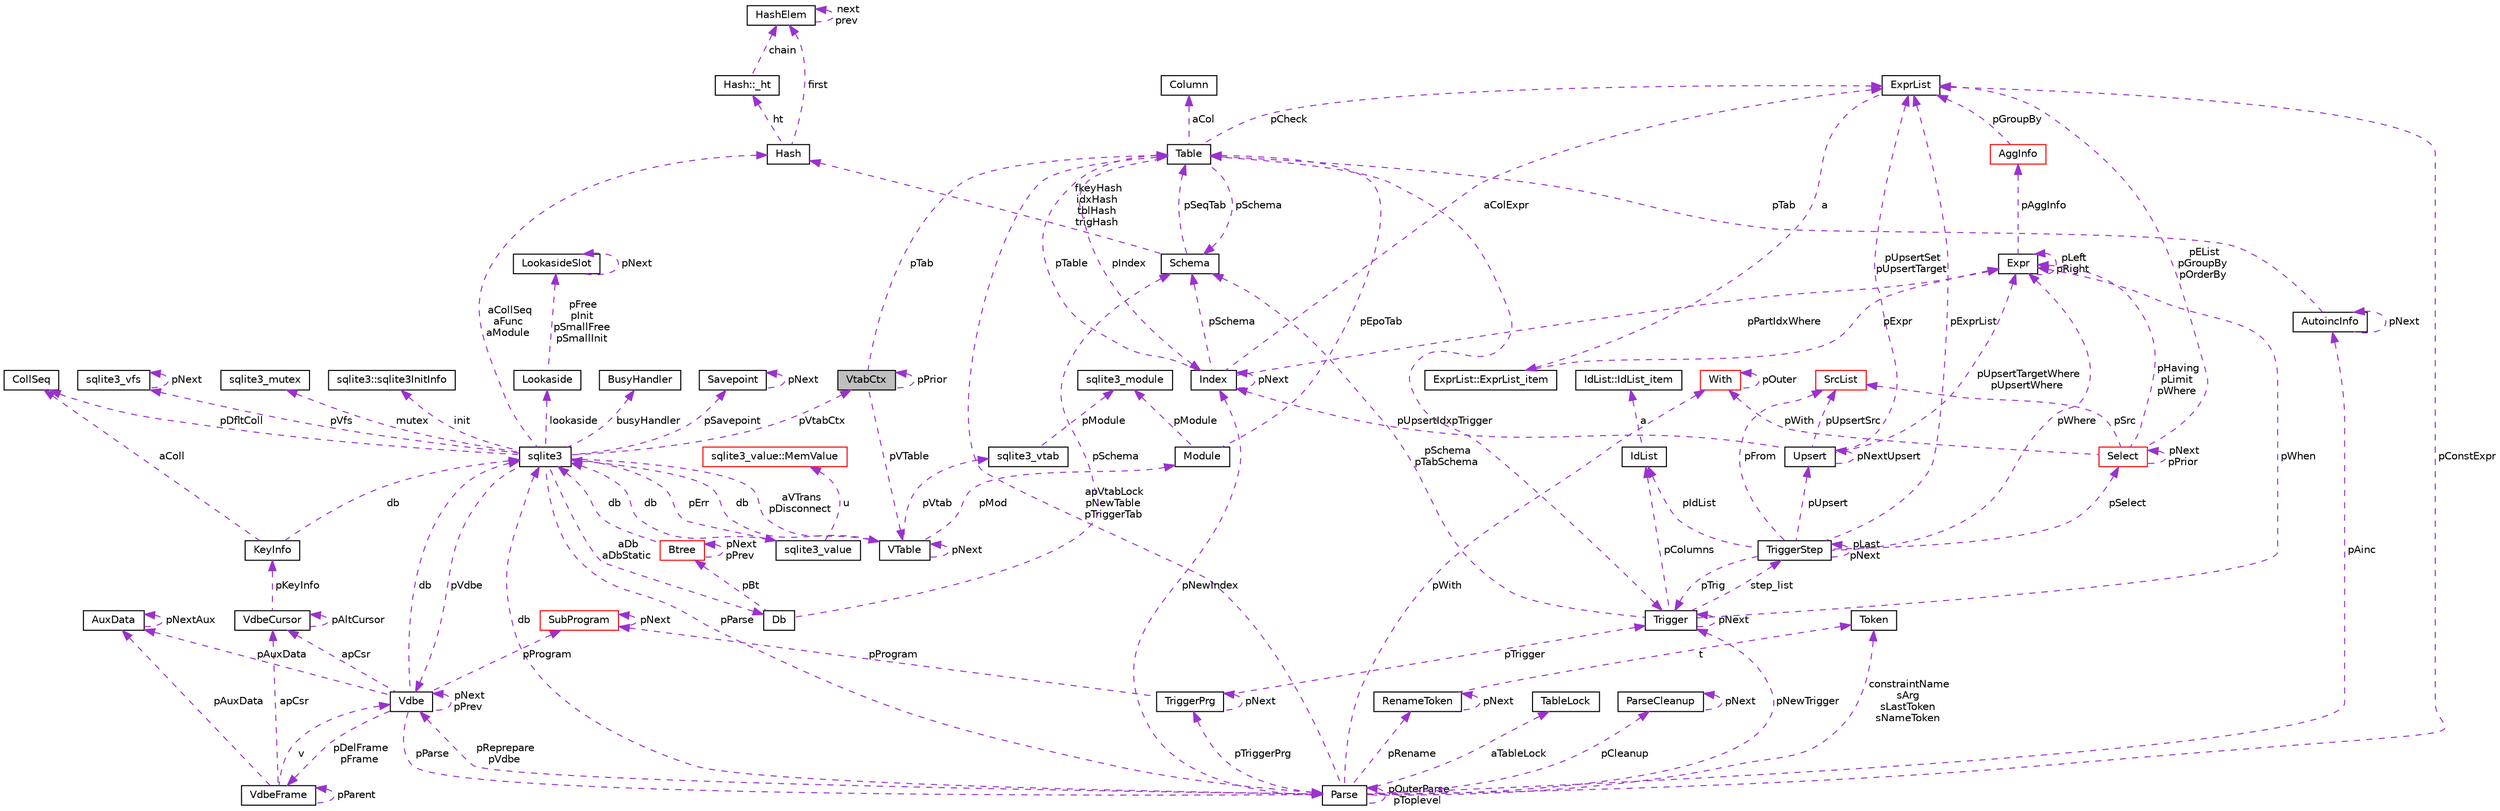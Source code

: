 digraph "VtabCtx"
{
 // LATEX_PDF_SIZE
  edge [fontname="Helvetica",fontsize="10",labelfontname="Helvetica",labelfontsize="10"];
  node [fontname="Helvetica",fontsize="10",shape=record];
  Node1 [label="VtabCtx",height=0.2,width=0.4,color="black", fillcolor="grey75", style="filled", fontcolor="black",tooltip=" "];
  Node2 -> Node1 [dir="back",color="darkorchid3",fontsize="10",style="dashed",label=" pVTable" ,fontname="Helvetica"];
  Node2 [label="VTable",height=0.2,width=0.4,color="black", fillcolor="white", style="filled",URL="$db/d1b/sqlite3_8c.html#d9/dde/structVTable",tooltip=" "];
  Node3 -> Node2 [dir="back",color="darkorchid3",fontsize="10",style="dashed",label=" db" ,fontname="Helvetica"];
  Node3 [label="sqlite3",height=0.2,width=0.4,color="black", fillcolor="white", style="filled",URL="$d9/dcd/structsqlite3.html",tooltip=" "];
  Node4 -> Node3 [dir="back",color="darkorchid3",fontsize="10",style="dashed",label=" pVfs" ,fontname="Helvetica"];
  Node4 [label="sqlite3_vfs",height=0.2,width=0.4,color="black", fillcolor="white", style="filled",URL="$d3/d36/structsqlite3__vfs.html",tooltip=" "];
  Node4 -> Node4 [dir="back",color="darkorchid3",fontsize="10",style="dashed",label=" pNext" ,fontname="Helvetica"];
  Node5 -> Node3 [dir="back",color="darkorchid3",fontsize="10",style="dashed",label=" pVdbe" ,fontname="Helvetica"];
  Node5 [label="Vdbe",height=0.2,width=0.4,color="black", fillcolor="white", style="filled",URL="$db/d1b/sqlite3_8c.html#de/d53/structVdbe",tooltip=" "];
  Node3 -> Node5 [dir="back",color="darkorchid3",fontsize="10",style="dashed",label=" db" ,fontname="Helvetica"];
  Node5 -> Node5 [dir="back",color="darkorchid3",fontsize="10",style="dashed",label=" pNext\npPrev" ,fontname="Helvetica"];
  Node6 -> Node5 [dir="back",color="darkorchid3",fontsize="10",style="dashed",label=" pParse" ,fontname="Helvetica"];
  Node6 [label="Parse",height=0.2,width=0.4,color="black", fillcolor="white", style="filled",URL="$db/d1b/sqlite3_8c.html#db/dbb/structParse",tooltip=" "];
  Node3 -> Node6 [dir="back",color="darkorchid3",fontsize="10",style="dashed",label=" db" ,fontname="Helvetica"];
  Node5 -> Node6 [dir="back",color="darkorchid3",fontsize="10",style="dashed",label=" pReprepare\npVdbe" ,fontname="Helvetica"];
  Node7 -> Node6 [dir="back",color="darkorchid3",fontsize="10",style="dashed",label=" pConstExpr" ,fontname="Helvetica"];
  Node7 [label="ExprList",height=0.2,width=0.4,color="black", fillcolor="white", style="filled",URL="$db/d1b/sqlite3_8c.html#d5/d5c/structExprList",tooltip=" "];
  Node8 -> Node7 [dir="back",color="darkorchid3",fontsize="10",style="dashed",label=" a" ,fontname="Helvetica"];
  Node8 [label="ExprList::ExprList_item",height=0.2,width=0.4,color="black", fillcolor="white", style="filled",URL="$db/d1b/sqlite3_8c.html#d8/dae/structExprList_1_1ExprList__item",tooltip=" "];
  Node9 -> Node8 [dir="back",color="darkorchid3",fontsize="10",style="dashed",label=" pExpr" ,fontname="Helvetica"];
  Node9 [label="Expr",height=0.2,width=0.4,color="black", fillcolor="white", style="filled",URL="$db/d1b/sqlite3_8c.html#d4/dfb/structExpr",tooltip=" "];
  Node9 -> Node9 [dir="back",color="darkorchid3",fontsize="10",style="dashed",label=" pLeft\npRight" ,fontname="Helvetica"];
  Node10 -> Node9 [dir="back",color="darkorchid3",fontsize="10",style="dashed",label=" pAggInfo" ,fontname="Helvetica"];
  Node10 [label="AggInfo",height=0.2,width=0.4,color="red", fillcolor="white", style="filled",URL="$db/d1b/sqlite3_8c.html#d2/dc8/structAggInfo",tooltip=" "];
  Node7 -> Node10 [dir="back",color="darkorchid3",fontsize="10",style="dashed",label=" pGroupBy" ,fontname="Helvetica"];
  Node33 -> Node6 [dir="back",color="darkorchid3",fontsize="10",style="dashed",label=" constraintName\nsArg\nsLastToken\nsNameToken" ,fontname="Helvetica"];
  Node33 [label="Token",height=0.2,width=0.4,color="black", fillcolor="white", style="filled",URL="$db/d1b/sqlite3_8c.html#df/dcd/structToken",tooltip=" "];
  Node34 -> Node6 [dir="back",color="darkorchid3",fontsize="10",style="dashed",label=" aTableLock" ,fontname="Helvetica"];
  Node34 [label="TableLock",height=0.2,width=0.4,color="black", fillcolor="white", style="filled",URL="$db/d1b/sqlite3_8c.html#d1/d79/structTableLock",tooltip=" "];
  Node35 -> Node6 [dir="back",color="darkorchid3",fontsize="10",style="dashed",label=" pAinc" ,fontname="Helvetica"];
  Node35 [label="AutoincInfo",height=0.2,width=0.4,color="black", fillcolor="white", style="filled",URL="$db/d1b/sqlite3_8c.html#db/d7b/structAutoincInfo",tooltip=" "];
  Node35 -> Node35 [dir="back",color="darkorchid3",fontsize="10",style="dashed",label=" pNext" ,fontname="Helvetica"];
  Node12 -> Node35 [dir="back",color="darkorchid3",fontsize="10",style="dashed",label=" pTab" ,fontname="Helvetica"];
  Node12 [label="Table",height=0.2,width=0.4,color="black", fillcolor="white", style="filled",URL="$db/d1b/sqlite3_8c.html#dc/dcb/structTable",tooltip=" "];
  Node13 -> Node12 [dir="back",color="darkorchid3",fontsize="10",style="dashed",label=" aCol" ,fontname="Helvetica"];
  Node13 [label="Column",height=0.2,width=0.4,color="black", fillcolor="white", style="filled",URL="$db/d1b/sqlite3_8c.html#dc/dc1/structColumn",tooltip=" "];
  Node14 -> Node12 [dir="back",color="darkorchid3",fontsize="10",style="dashed",label=" pIndex" ,fontname="Helvetica"];
  Node14 [label="Index",height=0.2,width=0.4,color="black", fillcolor="white", style="filled",URL="$db/d1b/sqlite3_8c.html#df/d86/structIndex",tooltip=" "];
  Node12 -> Node14 [dir="back",color="darkorchid3",fontsize="10",style="dashed",label=" pTable" ,fontname="Helvetica"];
  Node14 -> Node14 [dir="back",color="darkorchid3",fontsize="10",style="dashed",label=" pNext" ,fontname="Helvetica"];
  Node15 -> Node14 [dir="back",color="darkorchid3",fontsize="10",style="dashed",label=" pSchema" ,fontname="Helvetica"];
  Node15 [label="Schema",height=0.2,width=0.4,color="black", fillcolor="white", style="filled",URL="$db/d1b/sqlite3_8c.html#d8/db0/structSchema",tooltip=" "];
  Node16 -> Node15 [dir="back",color="darkorchid3",fontsize="10",style="dashed",label=" fkeyHash\nidxHash\ntblHash\ntrigHash" ,fontname="Helvetica"];
  Node16 [label="Hash",height=0.2,width=0.4,color="black", fillcolor="white", style="filled",URL="$db/d1b/sqlite3_8c.html#d1/dbe/structHash",tooltip=" "];
  Node17 -> Node16 [dir="back",color="darkorchid3",fontsize="10",style="dashed",label=" first" ,fontname="Helvetica"];
  Node17 [label="HashElem",height=0.2,width=0.4,color="black", fillcolor="white", style="filled",URL="$db/d1b/sqlite3_8c.html#da/d21/structHashElem",tooltip=" "];
  Node17 -> Node17 [dir="back",color="darkorchid3",fontsize="10",style="dashed",label=" next\nprev" ,fontname="Helvetica"];
  Node18 -> Node16 [dir="back",color="darkorchid3",fontsize="10",style="dashed",label=" ht" ,fontname="Helvetica"];
  Node18 [label="Hash::_ht",height=0.2,width=0.4,color="black", fillcolor="white", style="filled",URL="$db/d1b/sqlite3_8c.html#d7/d1f/structHash_1_1__ht",tooltip=" "];
  Node17 -> Node18 [dir="back",color="darkorchid3",fontsize="10",style="dashed",label=" chain" ,fontname="Helvetica"];
  Node12 -> Node15 [dir="back",color="darkorchid3",fontsize="10",style="dashed",label=" pSeqTab" ,fontname="Helvetica"];
  Node9 -> Node14 [dir="back",color="darkorchid3",fontsize="10",style="dashed",label=" pPartIdxWhere" ,fontname="Helvetica"];
  Node7 -> Node14 [dir="back",color="darkorchid3",fontsize="10",style="dashed",label=" aColExpr" ,fontname="Helvetica"];
  Node7 -> Node12 [dir="back",color="darkorchid3",fontsize="10",style="dashed",label=" pCheck" ,fontname="Helvetica"];
  Node19 -> Node12 [dir="back",color="darkorchid3",fontsize="10",style="dashed",label=" pTrigger" ,fontname="Helvetica"];
  Node19 [label="Trigger",height=0.2,width=0.4,color="black", fillcolor="white", style="filled",URL="$db/d1b/sqlite3_8c.html#dc/d15/structTrigger",tooltip=" "];
  Node9 -> Node19 [dir="back",color="darkorchid3",fontsize="10",style="dashed",label=" pWhen" ,fontname="Helvetica"];
  Node20 -> Node19 [dir="back",color="darkorchid3",fontsize="10",style="dashed",label=" pColumns" ,fontname="Helvetica"];
  Node20 [label="IdList",height=0.2,width=0.4,color="black", fillcolor="white", style="filled",URL="$db/d1b/sqlite3_8c.html#da/d69/structIdList",tooltip=" "];
  Node21 -> Node20 [dir="back",color="darkorchid3",fontsize="10",style="dashed",label=" a" ,fontname="Helvetica"];
  Node21 [label="IdList::IdList_item",height=0.2,width=0.4,color="black", fillcolor="white", style="filled",URL="$db/d1b/sqlite3_8c.html#d4/dc3/structIdList_1_1IdList__item",tooltip=" "];
  Node15 -> Node19 [dir="back",color="darkorchid3",fontsize="10",style="dashed",label=" pSchema\npTabSchema" ,fontname="Helvetica"];
  Node22 -> Node19 [dir="back",color="darkorchid3",fontsize="10",style="dashed",label=" step_list" ,fontname="Helvetica"];
  Node22 [label="TriggerStep",height=0.2,width=0.4,color="black", fillcolor="white", style="filled",URL="$db/d1b/sqlite3_8c.html#d5/da5/structTriggerStep",tooltip=" "];
  Node19 -> Node22 [dir="back",color="darkorchid3",fontsize="10",style="dashed",label=" pTrig" ,fontname="Helvetica"];
  Node23 -> Node22 [dir="back",color="darkorchid3",fontsize="10",style="dashed",label=" pSelect" ,fontname="Helvetica"];
  Node23 [label="Select",height=0.2,width=0.4,color="red", fillcolor="white", style="filled",URL="$db/d1b/sqlite3_8c.html#dd/d39/structSelect",tooltip=" "];
  Node7 -> Node23 [dir="back",color="darkorchid3",fontsize="10",style="dashed",label=" pEList\npGroupBy\npOrderBy" ,fontname="Helvetica"];
  Node24 -> Node23 [dir="back",color="darkorchid3",fontsize="10",style="dashed",label=" pSrc" ,fontname="Helvetica"];
  Node24 [label="SrcList",height=0.2,width=0.4,color="red", fillcolor="white", style="filled",URL="$db/d1b/sqlite3_8c.html#de/deb/structSrcList",tooltip=" "];
  Node9 -> Node23 [dir="back",color="darkorchid3",fontsize="10",style="dashed",label=" pHaving\npLimit\npWhere" ,fontname="Helvetica"];
  Node23 -> Node23 [dir="back",color="darkorchid3",fontsize="10",style="dashed",label=" pNext\npPrior" ,fontname="Helvetica"];
  Node26 -> Node23 [dir="back",color="darkorchid3",fontsize="10",style="dashed",label=" pWith" ,fontname="Helvetica"];
  Node26 [label="With",height=0.2,width=0.4,color="red", fillcolor="white", style="filled",URL="$db/d1b/sqlite3_8c.html#df/d70/structWith",tooltip=" "];
  Node26 -> Node26 [dir="back",color="darkorchid3",fontsize="10",style="dashed",label=" pOuter" ,fontname="Helvetica"];
  Node24 -> Node22 [dir="back",color="darkorchid3",fontsize="10",style="dashed",label=" pFrom" ,fontname="Helvetica"];
  Node9 -> Node22 [dir="back",color="darkorchid3",fontsize="10",style="dashed",label=" pWhere" ,fontname="Helvetica"];
  Node7 -> Node22 [dir="back",color="darkorchid3",fontsize="10",style="dashed",label=" pExprList" ,fontname="Helvetica"];
  Node20 -> Node22 [dir="back",color="darkorchid3",fontsize="10",style="dashed",label=" pIdList" ,fontname="Helvetica"];
  Node31 -> Node22 [dir="back",color="darkorchid3",fontsize="10",style="dashed",label=" pUpsert" ,fontname="Helvetica"];
  Node31 [label="Upsert",height=0.2,width=0.4,color="black", fillcolor="white", style="filled",URL="$db/d1b/sqlite3_8c.html#da/d8e/structUpsert",tooltip=" "];
  Node7 -> Node31 [dir="back",color="darkorchid3",fontsize="10",style="dashed",label=" pUpsertSet\npUpsertTarget" ,fontname="Helvetica"];
  Node9 -> Node31 [dir="back",color="darkorchid3",fontsize="10",style="dashed",label=" pUpsertTargetWhere\npUpsertWhere" ,fontname="Helvetica"];
  Node31 -> Node31 [dir="back",color="darkorchid3",fontsize="10",style="dashed",label=" pNextUpsert" ,fontname="Helvetica"];
  Node14 -> Node31 [dir="back",color="darkorchid3",fontsize="10",style="dashed",label=" pUpsertIdx" ,fontname="Helvetica"];
  Node24 -> Node31 [dir="back",color="darkorchid3",fontsize="10",style="dashed",label=" pUpsertSrc" ,fontname="Helvetica"];
  Node22 -> Node22 [dir="back",color="darkorchid3",fontsize="10",style="dashed",label=" pLast\npNext" ,fontname="Helvetica"];
  Node19 -> Node19 [dir="back",color="darkorchid3",fontsize="10",style="dashed",label=" pNext" ,fontname="Helvetica"];
  Node15 -> Node12 [dir="back",color="darkorchid3",fontsize="10",style="dashed",label=" pSchema" ,fontname="Helvetica"];
  Node6 -> Node6 [dir="back",color="darkorchid3",fontsize="10",style="dashed",label=" pOuterParse\npToplevel" ,fontname="Helvetica"];
  Node12 -> Node6 [dir="back",color="darkorchid3",fontsize="10",style="dashed",label=" apVtabLock\npNewTable\npTriggerTab" ,fontname="Helvetica"];
  Node36 -> Node6 [dir="back",color="darkorchid3",fontsize="10",style="dashed",label=" pTriggerPrg" ,fontname="Helvetica"];
  Node36 [label="TriggerPrg",height=0.2,width=0.4,color="black", fillcolor="white", style="filled",URL="$db/d1b/sqlite3_8c.html#d9/d62/structTriggerPrg",tooltip=" "];
  Node19 -> Node36 [dir="back",color="darkorchid3",fontsize="10",style="dashed",label=" pTrigger" ,fontname="Helvetica"];
  Node36 -> Node36 [dir="back",color="darkorchid3",fontsize="10",style="dashed",label=" pNext" ,fontname="Helvetica"];
  Node37 -> Node36 [dir="back",color="darkorchid3",fontsize="10",style="dashed",label=" pProgram" ,fontname="Helvetica"];
  Node37 [label="SubProgram",height=0.2,width=0.4,color="red", fillcolor="white", style="filled",URL="$db/d1b/sqlite3_8c.html#de/d7a/structSubProgram",tooltip=" "];
  Node37 -> Node37 [dir="back",color="darkorchid3",fontsize="10",style="dashed",label=" pNext" ,fontname="Helvetica"];
  Node45 -> Node6 [dir="back",color="darkorchid3",fontsize="10",style="dashed",label=" pCleanup" ,fontname="Helvetica"];
  Node45 [label="ParseCleanup",height=0.2,width=0.4,color="black", fillcolor="white", style="filled",URL="$de/d52/structParseCleanup.html",tooltip=" "];
  Node45 -> Node45 [dir="back",color="darkorchid3",fontsize="10",style="dashed",label=" pNext" ,fontname="Helvetica"];
  Node14 -> Node6 [dir="back",color="darkorchid3",fontsize="10",style="dashed",label=" pNewIndex" ,fontname="Helvetica"];
  Node19 -> Node6 [dir="back",color="darkorchid3",fontsize="10",style="dashed",label=" pNewTrigger" ,fontname="Helvetica"];
  Node26 -> Node6 [dir="back",color="darkorchid3",fontsize="10",style="dashed",label=" pWith" ,fontname="Helvetica"];
  Node46 -> Node6 [dir="back",color="darkorchid3",fontsize="10",style="dashed",label=" pRename" ,fontname="Helvetica"];
  Node46 [label="RenameToken",height=0.2,width=0.4,color="black", fillcolor="white", style="filled",URL="$db/d1b/sqlite3_8c.html#d7/db5/structRenameToken",tooltip=" "];
  Node33 -> Node46 [dir="back",color="darkorchid3",fontsize="10",style="dashed",label=" t" ,fontname="Helvetica"];
  Node46 -> Node46 [dir="back",color="darkorchid3",fontsize="10",style="dashed",label=" pNext" ,fontname="Helvetica"];
  Node47 -> Node5 [dir="back",color="darkorchid3",fontsize="10",style="dashed",label=" apCsr" ,fontname="Helvetica"];
  Node47 [label="VdbeCursor",height=0.2,width=0.4,color="black", fillcolor="white", style="filled",URL="$db/d1b/sqlite3_8c.html#d0/dd5/structVdbeCursor",tooltip=" "];
  Node47 -> Node47 [dir="back",color="darkorchid3",fontsize="10",style="dashed",label=" pAltCursor" ,fontname="Helvetica"];
  Node44 -> Node47 [dir="back",color="darkorchid3",fontsize="10",style="dashed",label=" pKeyInfo" ,fontname="Helvetica"];
  Node44 [label="KeyInfo",height=0.2,width=0.4,color="black", fillcolor="white", style="filled",URL="$db/d1b/sqlite3_8c.html#d2/d51/structKeyInfo",tooltip=" "];
  Node3 -> Node44 [dir="back",color="darkorchid3",fontsize="10",style="dashed",label=" db" ,fontname="Helvetica"];
  Node43 -> Node44 [dir="back",color="darkorchid3",fontsize="10",style="dashed",label=" aColl" ,fontname="Helvetica"];
  Node43 [label="CollSeq",height=0.2,width=0.4,color="black", fillcolor="white", style="filled",URL="$d1/d4e/structCollSeq.html",tooltip=" "];
  Node48 -> Node5 [dir="back",color="darkorchid3",fontsize="10",style="dashed",label=" pDelFrame\npFrame" ,fontname="Helvetica"];
  Node48 [label="VdbeFrame",height=0.2,width=0.4,color="black", fillcolor="white", style="filled",URL="$db/d1b/sqlite3_8c.html#df/db1/structVdbeFrame",tooltip=" "];
  Node5 -> Node48 [dir="back",color="darkorchid3",fontsize="10",style="dashed",label=" v" ,fontname="Helvetica"];
  Node48 -> Node48 [dir="back",color="darkorchid3",fontsize="10",style="dashed",label=" pParent" ,fontname="Helvetica"];
  Node47 -> Node48 [dir="back",color="darkorchid3",fontsize="10",style="dashed",label=" apCsr" ,fontname="Helvetica"];
  Node49 -> Node48 [dir="back",color="darkorchid3",fontsize="10",style="dashed",label=" pAuxData" ,fontname="Helvetica"];
  Node49 [label="AuxData",height=0.2,width=0.4,color="black", fillcolor="white", style="filled",URL="$d7/d4c/structAuxData.html",tooltip=" "];
  Node49 -> Node49 [dir="back",color="darkorchid3",fontsize="10",style="dashed",label=" pNextAux" ,fontname="Helvetica"];
  Node37 -> Node5 [dir="back",color="darkorchid3",fontsize="10",style="dashed",label=" pProgram" ,fontname="Helvetica"];
  Node49 -> Node5 [dir="back",color="darkorchid3",fontsize="10",style="dashed",label=" pAuxData" ,fontname="Helvetica"];
  Node43 -> Node3 [dir="back",color="darkorchid3",fontsize="10",style="dashed",label=" pDfltColl" ,fontname="Helvetica"];
  Node50 -> Node3 [dir="back",color="darkorchid3",fontsize="10",style="dashed",label=" mutex" ,fontname="Helvetica"];
  Node50 [label="sqlite3_mutex",height=0.2,width=0.4,color="black", fillcolor="white", style="filled",URL="$db/d1b/sqlite3_8c.html#d5/d3c/structsqlite3__mutex",tooltip=" "];
  Node51 -> Node3 [dir="back",color="darkorchid3",fontsize="10",style="dashed",label=" aDb\naDbStatic" ,fontname="Helvetica"];
  Node51 [label="Db",height=0.2,width=0.4,color="black", fillcolor="white", style="filled",URL="$db/d1b/sqlite3_8c.html#d2/d6b/structDb",tooltip=" "];
  Node52 -> Node51 [dir="back",color="darkorchid3",fontsize="10",style="dashed",label=" pBt" ,fontname="Helvetica"];
  Node52 [label="Btree",height=0.2,width=0.4,color="red", fillcolor="white", style="filled",URL="$db/d1b/sqlite3_8c.html#dd/db3/structBtree",tooltip=" "];
  Node3 -> Node52 [dir="back",color="darkorchid3",fontsize="10",style="dashed",label=" db" ,fontname="Helvetica"];
  Node52 -> Node52 [dir="back",color="darkorchid3",fontsize="10",style="dashed",label=" pNext\npPrev" ,fontname="Helvetica"];
  Node15 -> Node51 [dir="back",color="darkorchid3",fontsize="10",style="dashed",label=" pSchema" ,fontname="Helvetica"];
  Node69 -> Node3 [dir="back",color="darkorchid3",fontsize="10",style="dashed",label=" init" ,fontname="Helvetica"];
  Node69 [label="sqlite3::sqlite3InitInfo",height=0.2,width=0.4,color="black", fillcolor="white", style="filled",URL="$d9/dcd/structsqlite3.html#df/d52/structsqlite3_1_1sqlite3InitInfo",tooltip=" "];
  Node6 -> Node3 [dir="back",color="darkorchid3",fontsize="10",style="dashed",label=" pParse" ,fontname="Helvetica"];
  Node41 -> Node3 [dir="back",color="darkorchid3",fontsize="10",style="dashed",label=" pErr" ,fontname="Helvetica"];
  Node41 [label="sqlite3_value",height=0.2,width=0.4,color="black", fillcolor="white", style="filled",URL="$d0/d9c/structsqlite3__value.html",tooltip=" "];
  Node42 -> Node41 [dir="back",color="darkorchid3",fontsize="10",style="dashed",label=" u" ,fontname="Helvetica"];
  Node42 [label="sqlite3_value::MemValue",height=0.2,width=0.4,color="red", fillcolor="white", style="filled",URL="$d0/d9c/structsqlite3__value.html#d5/da9/unionsqlite3__value_1_1MemValue",tooltip=" "];
  Node3 -> Node41 [dir="back",color="darkorchid3",fontsize="10",style="dashed",label=" db" ,fontname="Helvetica"];
  Node70 -> Node3 [dir="back",color="darkorchid3",fontsize="10",style="dashed",label=" lookaside" ,fontname="Helvetica"];
  Node70 [label="Lookaside",height=0.2,width=0.4,color="black", fillcolor="white", style="filled",URL="$db/d1b/sqlite3_8c.html#d9/d54/structLookaside",tooltip=" "];
  Node71 -> Node70 [dir="back",color="darkorchid3",fontsize="10",style="dashed",label=" pFree\npInit\npSmallFree\npSmallInit" ,fontname="Helvetica"];
  Node71 [label="LookasideSlot",height=0.2,width=0.4,color="black", fillcolor="white", style="filled",URL="$db/d1b/sqlite3_8c.html#d1/de0/structLookasideSlot",tooltip=" "];
  Node71 -> Node71 [dir="back",color="darkorchid3",fontsize="10",style="dashed",label=" pNext" ,fontname="Helvetica"];
  Node16 -> Node3 [dir="back",color="darkorchid3",fontsize="10",style="dashed",label=" aCollSeq\naFunc\naModule" ,fontname="Helvetica"];
  Node1 -> Node3 [dir="back",color="darkorchid3",fontsize="10",style="dashed",label=" pVtabCtx" ,fontname="Helvetica"];
  Node2 -> Node3 [dir="back",color="darkorchid3",fontsize="10",style="dashed",label=" aVTrans\npDisconnect" ,fontname="Helvetica"];
  Node72 -> Node3 [dir="back",color="darkorchid3",fontsize="10",style="dashed",label=" busyHandler" ,fontname="Helvetica"];
  Node72 [label="BusyHandler",height=0.2,width=0.4,color="black", fillcolor="white", style="filled",URL="$dc/d2e/structBusyHandler.html",tooltip=" "];
  Node73 -> Node3 [dir="back",color="darkorchid3",fontsize="10",style="dashed",label=" pSavepoint" ,fontname="Helvetica"];
  Node73 [label="Savepoint",height=0.2,width=0.4,color="black", fillcolor="white", style="filled",URL="$db/d1b/sqlite3_8c.html#d3/d2f/structSavepoint",tooltip=" "];
  Node73 -> Node73 [dir="back",color="darkorchid3",fontsize="10",style="dashed",label=" pNext" ,fontname="Helvetica"];
  Node74 -> Node2 [dir="back",color="darkorchid3",fontsize="10",style="dashed",label=" pMod" ,fontname="Helvetica"];
  Node74 [label="Module",height=0.2,width=0.4,color="black", fillcolor="white", style="filled",URL="$d0/dc5/structModule.html",tooltip=" "];
  Node75 -> Node74 [dir="back",color="darkorchid3",fontsize="10",style="dashed",label=" pModule" ,fontname="Helvetica"];
  Node75 [label="sqlite3_module",height=0.2,width=0.4,color="black", fillcolor="white", style="filled",URL="$dd/de4/structsqlite3__module.html",tooltip=" "];
  Node12 -> Node74 [dir="back",color="darkorchid3",fontsize="10",style="dashed",label=" pEpoTab" ,fontname="Helvetica"];
  Node76 -> Node2 [dir="back",color="darkorchid3",fontsize="10",style="dashed",label=" pVtab" ,fontname="Helvetica"];
  Node76 [label="sqlite3_vtab",height=0.2,width=0.4,color="black", fillcolor="white", style="filled",URL="$de/dd3/sqlite3_8h.html#d3/d12/structsqlite3__vtab",tooltip=" "];
  Node75 -> Node76 [dir="back",color="darkorchid3",fontsize="10",style="dashed",label=" pModule" ,fontname="Helvetica"];
  Node2 -> Node2 [dir="back",color="darkorchid3",fontsize="10",style="dashed",label=" pNext" ,fontname="Helvetica"];
  Node12 -> Node1 [dir="back",color="darkorchid3",fontsize="10",style="dashed",label=" pTab" ,fontname="Helvetica"];
  Node1 -> Node1 [dir="back",color="darkorchid3",fontsize="10",style="dashed",label=" pPrior" ,fontname="Helvetica"];
}
